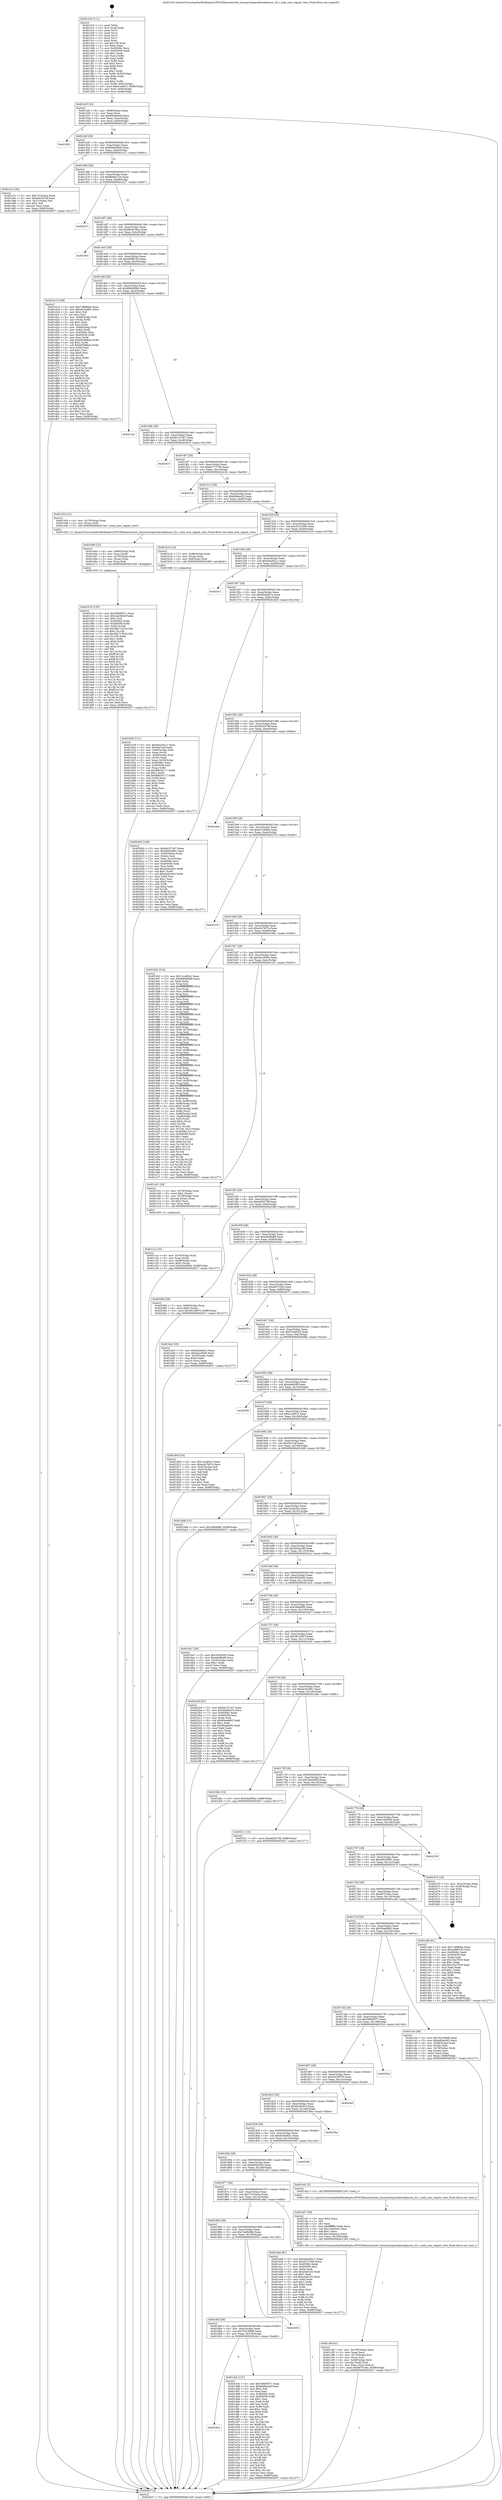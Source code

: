 digraph "0x4013c0" {
  label = "0x4013c0 (/mnt/c/Users/mathe/Desktop/tcc/POCII/binaries/extr_linuxarchsparckernelptrace_32.c_task_user_regset_view_Final-ollvm.out::main(0))"
  labelloc = "t"
  node[shape=record]

  Entry [label="",width=0.3,height=0.3,shape=circle,fillcolor=black,style=filled]
  "0x40142f" [label="{
     0x40142f [32]\l
     | [instrs]\l
     &nbsp;&nbsp;0x40142f \<+6\>: mov -0x98(%rbp),%eax\l
     &nbsp;&nbsp;0x401435 \<+2\>: mov %eax,%ecx\l
     &nbsp;&nbsp;0x401437 \<+6\>: sub $0x85be6de9,%ecx\l
     &nbsp;&nbsp;0x40143d \<+6\>: mov %eax,-0xac(%rbp)\l
     &nbsp;&nbsp;0x401443 \<+6\>: mov %ecx,-0xb0(%rbp)\l
     &nbsp;&nbsp;0x401449 \<+6\>: je 0000000000401f20 \<main+0xb60\>\l
  }"]
  "0x401f20" [label="{
     0x401f20\l
  }", style=dashed]
  "0x40144f" [label="{
     0x40144f [28]\l
     | [instrs]\l
     &nbsp;&nbsp;0x40144f \<+5\>: jmp 0000000000401454 \<main+0x94\>\l
     &nbsp;&nbsp;0x401454 \<+6\>: mov -0xac(%rbp),%eax\l
     &nbsp;&nbsp;0x40145a \<+5\>: sub $0x866d09a8,%eax\l
     &nbsp;&nbsp;0x40145f \<+6\>: mov %eax,-0xb4(%rbp)\l
     &nbsp;&nbsp;0x401465 \<+6\>: je 0000000000401a7c \<main+0x6bc\>\l
  }"]
  Exit [label="",width=0.3,height=0.3,shape=circle,fillcolor=black,style=filled,peripheries=2]
  "0x401a7c" [label="{
     0x401a7c [30]\l
     | [instrs]\l
     &nbsp;&nbsp;0x401a7c \<+5\>: mov $0x731b2a2a,%eax\l
     &nbsp;&nbsp;0x401a81 \<+5\>: mov $0xdd16474f,%ecx\l
     &nbsp;&nbsp;0x401a86 \<+3\>: mov -0x31(%rbp),%dl\l
     &nbsp;&nbsp;0x401a89 \<+3\>: test $0x1,%dl\l
     &nbsp;&nbsp;0x401a8c \<+3\>: cmovne %ecx,%eax\l
     &nbsp;&nbsp;0x401a8f \<+6\>: mov %eax,-0x98(%rbp)\l
     &nbsp;&nbsp;0x401a95 \<+5\>: jmp 0000000000402637 \<main+0x1277\>\l
  }"]
  "0x40146b" [label="{
     0x40146b [28]\l
     | [instrs]\l
     &nbsp;&nbsp;0x40146b \<+5\>: jmp 0000000000401470 \<main+0xb0\>\l
     &nbsp;&nbsp;0x401470 \<+6\>: mov -0xac(%rbp),%eax\l
     &nbsp;&nbsp;0x401476 \<+5\>: sub $0x8bb0e724,%eax\l
     &nbsp;&nbsp;0x40147b \<+6\>: mov %eax,-0xb8(%rbp)\l
     &nbsp;&nbsp;0x401481 \<+6\>: je 0000000000402227 \<main+0xe67\>\l
  }"]
  "0x401e76" [label="{
     0x401e76 [155]\l
     | [instrs]\l
     &nbsp;&nbsp;0x401e76 \<+5\>: mov $0x599d9571,%ecx\l
     &nbsp;&nbsp;0x401e7b \<+5\>: mov $0x3a63645f,%edx\l
     &nbsp;&nbsp;0x401e80 \<+3\>: mov $0x1,%sil\l
     &nbsp;&nbsp;0x401e83 \<+8\>: mov 0x40506c,%r8d\l
     &nbsp;&nbsp;0x401e8b \<+8\>: mov 0x405058,%r9d\l
     &nbsp;&nbsp;0x401e93 \<+3\>: mov %r8d,%r10d\l
     &nbsp;&nbsp;0x401e96 \<+7\>: add $0x38a713f,%r10d\l
     &nbsp;&nbsp;0x401e9d \<+4\>: sub $0x1,%r10d\l
     &nbsp;&nbsp;0x401ea1 \<+7\>: sub $0x38a713f,%r10d\l
     &nbsp;&nbsp;0x401ea8 \<+4\>: imul %r10d,%r8d\l
     &nbsp;&nbsp;0x401eac \<+4\>: and $0x1,%r8d\l
     &nbsp;&nbsp;0x401eb0 \<+4\>: cmp $0x0,%r8d\l
     &nbsp;&nbsp;0x401eb4 \<+4\>: sete %r11b\l
     &nbsp;&nbsp;0x401eb8 \<+4\>: cmp $0xa,%r9d\l
     &nbsp;&nbsp;0x401ebc \<+3\>: setl %bl\l
     &nbsp;&nbsp;0x401ebf \<+3\>: mov %r11b,%r14b\l
     &nbsp;&nbsp;0x401ec2 \<+4\>: xor $0xff,%r14b\l
     &nbsp;&nbsp;0x401ec6 \<+3\>: mov %bl,%r15b\l
     &nbsp;&nbsp;0x401ec9 \<+4\>: xor $0xff,%r15b\l
     &nbsp;&nbsp;0x401ecd \<+4\>: xor $0x0,%sil\l
     &nbsp;&nbsp;0x401ed1 \<+3\>: mov %r14b,%r12b\l
     &nbsp;&nbsp;0x401ed4 \<+4\>: and $0x0,%r12b\l
     &nbsp;&nbsp;0x401ed8 \<+3\>: and %sil,%r11b\l
     &nbsp;&nbsp;0x401edb \<+3\>: mov %r15b,%r13b\l
     &nbsp;&nbsp;0x401ede \<+4\>: and $0x0,%r13b\l
     &nbsp;&nbsp;0x401ee2 \<+3\>: and %sil,%bl\l
     &nbsp;&nbsp;0x401ee5 \<+3\>: or %r11b,%r12b\l
     &nbsp;&nbsp;0x401ee8 \<+3\>: or %bl,%r13b\l
     &nbsp;&nbsp;0x401eeb \<+3\>: xor %r13b,%r12b\l
     &nbsp;&nbsp;0x401eee \<+3\>: or %r15b,%r14b\l
     &nbsp;&nbsp;0x401ef1 \<+4\>: xor $0xff,%r14b\l
     &nbsp;&nbsp;0x401ef5 \<+4\>: or $0x0,%sil\l
     &nbsp;&nbsp;0x401ef9 \<+3\>: and %sil,%r14b\l
     &nbsp;&nbsp;0x401efc \<+3\>: or %r14b,%r12b\l
     &nbsp;&nbsp;0x401eff \<+4\>: test $0x1,%r12b\l
     &nbsp;&nbsp;0x401f03 \<+3\>: cmovne %edx,%ecx\l
     &nbsp;&nbsp;0x401f06 \<+6\>: mov %ecx,-0x98(%rbp)\l
     &nbsp;&nbsp;0x401f0c \<+5\>: jmp 0000000000402637 \<main+0x1277\>\l
  }"]
  "0x402227" [label="{
     0x402227\l
  }", style=dashed]
  "0x401487" [label="{
     0x401487 [28]\l
     | [instrs]\l
     &nbsp;&nbsp;0x401487 \<+5\>: jmp 000000000040148c \<main+0xcc\>\l
     &nbsp;&nbsp;0x40148c \<+6\>: mov -0xac(%rbp),%eax\l
     &nbsp;&nbsp;0x401492 \<+5\>: sub $0x9b9e78ae,%eax\l
     &nbsp;&nbsp;0x401497 \<+6\>: mov %eax,-0xbc(%rbp)\l
     &nbsp;&nbsp;0x40149d \<+6\>: je 0000000000401fb3 \<main+0xbf3\>\l
  }"]
  "0x401e60" [label="{
     0x401e60 [22]\l
     | [instrs]\l
     &nbsp;&nbsp;0x401e60 \<+4\>: mov -0x60(%rbp),%rdi\l
     &nbsp;&nbsp;0x401e64 \<+3\>: mov %rax,(%rdi)\l
     &nbsp;&nbsp;0x401e67 \<+4\>: mov -0x70(%rbp),%rax\l
     &nbsp;&nbsp;0x401e6b \<+3\>: mov (%rax),%rax\l
     &nbsp;&nbsp;0x401e6e \<+3\>: mov %rax,%rdi\l
     &nbsp;&nbsp;0x401e71 \<+5\>: call 0000000000401030 \<free@plt\>\l
     | [calls]\l
     &nbsp;&nbsp;0x401030 \{1\} (unknown)\l
  }"]
  "0x401fb3" [label="{
     0x401fb3\l
  }", style=dashed]
  "0x4014a3" [label="{
     0x4014a3 [28]\l
     | [instrs]\l
     &nbsp;&nbsp;0x4014a3 \<+5\>: jmp 00000000004014a8 \<main+0xe8\>\l
     &nbsp;&nbsp;0x4014a8 \<+6\>: mov -0xac(%rbp),%eax\l
     &nbsp;&nbsp;0x4014ae \<+5\>: sub $0xa06f8140,%eax\l
     &nbsp;&nbsp;0x4014b3 \<+6\>: mov %eax,-0xc0(%rbp)\l
     &nbsp;&nbsp;0x4014b9 \<+6\>: je 0000000000401d13 \<main+0x953\>\l
  }"]
  "0x4018cb" [label="{
     0x4018cb\l
  }", style=dashed]
  "0x401d13" [label="{
     0x401d13 [169]\l
     | [instrs]\l
     &nbsp;&nbsp;0x401d13 \<+5\>: mov $0x7c89fbbd,%eax\l
     &nbsp;&nbsp;0x401d18 \<+5\>: mov $0x3a33c891,%ecx\l
     &nbsp;&nbsp;0x401d1d \<+2\>: mov $0x1,%dl\l
     &nbsp;&nbsp;0x401d1f \<+2\>: xor %esi,%esi\l
     &nbsp;&nbsp;0x401d21 \<+4\>: mov -0x68(%rbp),%rdi\l
     &nbsp;&nbsp;0x401d25 \<+3\>: mov (%rdi),%r8d\l
     &nbsp;&nbsp;0x401d28 \<+3\>: sub $0x1,%esi\l
     &nbsp;&nbsp;0x401d2b \<+3\>: sub %esi,%r8d\l
     &nbsp;&nbsp;0x401d2e \<+4\>: mov -0x68(%rbp),%rdi\l
     &nbsp;&nbsp;0x401d32 \<+3\>: mov %r8d,(%rdi)\l
     &nbsp;&nbsp;0x401d35 \<+7\>: mov 0x40506c,%esi\l
     &nbsp;&nbsp;0x401d3c \<+8\>: mov 0x405058,%r8d\l
     &nbsp;&nbsp;0x401d44 \<+3\>: mov %esi,%r9d\l
     &nbsp;&nbsp;0x401d47 \<+7\>: add $0xb65996e4,%r9d\l
     &nbsp;&nbsp;0x401d4e \<+4\>: sub $0x1,%r9d\l
     &nbsp;&nbsp;0x401d52 \<+7\>: sub $0xb65996e4,%r9d\l
     &nbsp;&nbsp;0x401d59 \<+4\>: imul %r9d,%esi\l
     &nbsp;&nbsp;0x401d5d \<+3\>: and $0x1,%esi\l
     &nbsp;&nbsp;0x401d60 \<+3\>: cmp $0x0,%esi\l
     &nbsp;&nbsp;0x401d63 \<+4\>: sete %r10b\l
     &nbsp;&nbsp;0x401d67 \<+4\>: cmp $0xa,%r8d\l
     &nbsp;&nbsp;0x401d6b \<+4\>: setl %r11b\l
     &nbsp;&nbsp;0x401d6f \<+3\>: mov %r10b,%bl\l
     &nbsp;&nbsp;0x401d72 \<+3\>: xor $0xff,%bl\l
     &nbsp;&nbsp;0x401d75 \<+3\>: mov %r11b,%r14b\l
     &nbsp;&nbsp;0x401d78 \<+4\>: xor $0xff,%r14b\l
     &nbsp;&nbsp;0x401d7c \<+3\>: xor $0x1,%dl\l
     &nbsp;&nbsp;0x401d7f \<+3\>: mov %bl,%r15b\l
     &nbsp;&nbsp;0x401d82 \<+4\>: and $0xff,%r15b\l
     &nbsp;&nbsp;0x401d86 \<+3\>: and %dl,%r10b\l
     &nbsp;&nbsp;0x401d89 \<+3\>: mov %r14b,%r12b\l
     &nbsp;&nbsp;0x401d8c \<+4\>: and $0xff,%r12b\l
     &nbsp;&nbsp;0x401d90 \<+3\>: and %dl,%r11b\l
     &nbsp;&nbsp;0x401d93 \<+3\>: or %r10b,%r15b\l
     &nbsp;&nbsp;0x401d96 \<+3\>: or %r11b,%r12b\l
     &nbsp;&nbsp;0x401d99 \<+3\>: xor %r12b,%r15b\l
     &nbsp;&nbsp;0x401d9c \<+3\>: or %r14b,%bl\l
     &nbsp;&nbsp;0x401d9f \<+3\>: xor $0xff,%bl\l
     &nbsp;&nbsp;0x401da2 \<+3\>: or $0x1,%dl\l
     &nbsp;&nbsp;0x401da5 \<+2\>: and %dl,%bl\l
     &nbsp;&nbsp;0x401da7 \<+3\>: or %bl,%r15b\l
     &nbsp;&nbsp;0x401daa \<+4\>: test $0x1,%r15b\l
     &nbsp;&nbsp;0x401dae \<+3\>: cmovne %ecx,%eax\l
     &nbsp;&nbsp;0x401db1 \<+6\>: mov %eax,-0x98(%rbp)\l
     &nbsp;&nbsp;0x401db7 \<+5\>: jmp 0000000000402637 \<main+0x1277\>\l
  }"]
  "0x4014bf" [label="{
     0x4014bf [28]\l
     | [instrs]\l
     &nbsp;&nbsp;0x4014bf \<+5\>: jmp 00000000004014c4 \<main+0x104\>\l
     &nbsp;&nbsp;0x4014c4 \<+6\>: mov -0xac(%rbp),%eax\l
     &nbsp;&nbsp;0x4014ca \<+5\>: sub $0xb9b580b0,%eax\l
     &nbsp;&nbsp;0x4014cf \<+6\>: mov %eax,-0xc4(%rbp)\l
     &nbsp;&nbsp;0x4014d5 \<+6\>: je 0000000000402142 \<main+0xd82\>\l
  }"]
  "0x401dcb" [label="{
     0x401dcb [137]\l
     | [instrs]\l
     &nbsp;&nbsp;0x401dcb \<+5\>: mov $0x599d9571,%eax\l
     &nbsp;&nbsp;0x401dd0 \<+5\>: mov $0xbfd6ee28,%ecx\l
     &nbsp;&nbsp;0x401dd5 \<+2\>: mov $0x1,%dl\l
     &nbsp;&nbsp;0x401dd7 \<+2\>: xor %esi,%esi\l
     &nbsp;&nbsp;0x401dd9 \<+7\>: mov 0x40506c,%edi\l
     &nbsp;&nbsp;0x401de0 \<+8\>: mov 0x405058,%r8d\l
     &nbsp;&nbsp;0x401de8 \<+3\>: sub $0x1,%esi\l
     &nbsp;&nbsp;0x401deb \<+3\>: mov %edi,%r9d\l
     &nbsp;&nbsp;0x401dee \<+3\>: add %esi,%r9d\l
     &nbsp;&nbsp;0x401df1 \<+4\>: imul %r9d,%edi\l
     &nbsp;&nbsp;0x401df5 \<+3\>: and $0x1,%edi\l
     &nbsp;&nbsp;0x401df8 \<+3\>: cmp $0x0,%edi\l
     &nbsp;&nbsp;0x401dfb \<+4\>: sete %r10b\l
     &nbsp;&nbsp;0x401dff \<+4\>: cmp $0xa,%r8d\l
     &nbsp;&nbsp;0x401e03 \<+4\>: setl %r11b\l
     &nbsp;&nbsp;0x401e07 \<+3\>: mov %r10b,%bl\l
     &nbsp;&nbsp;0x401e0a \<+3\>: xor $0xff,%bl\l
     &nbsp;&nbsp;0x401e0d \<+3\>: mov %r11b,%r14b\l
     &nbsp;&nbsp;0x401e10 \<+4\>: xor $0xff,%r14b\l
     &nbsp;&nbsp;0x401e14 \<+3\>: xor $0x1,%dl\l
     &nbsp;&nbsp;0x401e17 \<+3\>: mov %bl,%r15b\l
     &nbsp;&nbsp;0x401e1a \<+4\>: and $0xff,%r15b\l
     &nbsp;&nbsp;0x401e1e \<+3\>: and %dl,%r10b\l
     &nbsp;&nbsp;0x401e21 \<+3\>: mov %r14b,%r12b\l
     &nbsp;&nbsp;0x401e24 \<+4\>: and $0xff,%r12b\l
     &nbsp;&nbsp;0x401e28 \<+3\>: and %dl,%r11b\l
     &nbsp;&nbsp;0x401e2b \<+3\>: or %r10b,%r15b\l
     &nbsp;&nbsp;0x401e2e \<+3\>: or %r11b,%r12b\l
     &nbsp;&nbsp;0x401e31 \<+3\>: xor %r12b,%r15b\l
     &nbsp;&nbsp;0x401e34 \<+3\>: or %r14b,%bl\l
     &nbsp;&nbsp;0x401e37 \<+3\>: xor $0xff,%bl\l
     &nbsp;&nbsp;0x401e3a \<+3\>: or $0x1,%dl\l
     &nbsp;&nbsp;0x401e3d \<+2\>: and %dl,%bl\l
     &nbsp;&nbsp;0x401e3f \<+3\>: or %bl,%r15b\l
     &nbsp;&nbsp;0x401e42 \<+4\>: test $0x1,%r15b\l
     &nbsp;&nbsp;0x401e46 \<+3\>: cmovne %ecx,%eax\l
     &nbsp;&nbsp;0x401e49 \<+6\>: mov %eax,-0x98(%rbp)\l
     &nbsp;&nbsp;0x401e4f \<+5\>: jmp 0000000000402637 \<main+0x1277\>\l
  }"]
  "0x402142" [label="{
     0x402142\l
  }", style=dashed]
  "0x4014db" [label="{
     0x4014db [28]\l
     | [instrs]\l
     &nbsp;&nbsp;0x4014db \<+5\>: jmp 00000000004014e0 \<main+0x120\>\l
     &nbsp;&nbsp;0x4014e0 \<+6\>: mov -0xac(%rbp),%eax\l
     &nbsp;&nbsp;0x4014e6 \<+5\>: sub $0xbb157cb7,%eax\l
     &nbsp;&nbsp;0x4014eb \<+6\>: mov %eax,-0xc8(%rbp)\l
     &nbsp;&nbsp;0x4014f1 \<+6\>: je 000000000040261f \<main+0x125f\>\l
  }"]
  "0x4018af" [label="{
     0x4018af [28]\l
     | [instrs]\l
     &nbsp;&nbsp;0x4018af \<+5\>: jmp 00000000004018b4 \<main+0x4f4\>\l
     &nbsp;&nbsp;0x4018b4 \<+6\>: mov -0xac(%rbp),%eax\l
     &nbsp;&nbsp;0x4018ba \<+5\>: sub $0x7b5189d6,%eax\l
     &nbsp;&nbsp;0x4018bf \<+6\>: mov %eax,-0x154(%rbp)\l
     &nbsp;&nbsp;0x4018c5 \<+6\>: je 0000000000401dcb \<main+0xa0b\>\l
  }"]
  "0x40261f" [label="{
     0x40261f\l
  }", style=dashed]
  "0x4014f7" [label="{
     0x4014f7 [28]\l
     | [instrs]\l
     &nbsp;&nbsp;0x4014f7 \<+5\>: jmp 00000000004014fc \<main+0x13c\>\l
     &nbsp;&nbsp;0x4014fc \<+6\>: mov -0xac(%rbp),%eax\l
     &nbsp;&nbsp;0x401502 \<+5\>: sub $0xbe772796,%eax\l
     &nbsp;&nbsp;0x401507 \<+6\>: mov %eax,-0xcc(%rbp)\l
     &nbsp;&nbsp;0x40150d \<+6\>: je 0000000000402218 \<main+0xe58\>\l
  }"]
  "0x402555" [label="{
     0x402555\l
  }", style=dashed]
  "0x402218" [label="{
     0x402218\l
  }", style=dashed]
  "0x401513" [label="{
     0x401513 [28]\l
     | [instrs]\l
     &nbsp;&nbsp;0x401513 \<+5\>: jmp 0000000000401518 \<main+0x158\>\l
     &nbsp;&nbsp;0x401518 \<+6\>: mov -0xac(%rbp),%eax\l
     &nbsp;&nbsp;0x40151e \<+5\>: sub $0xbfd6ee28,%eax\l
     &nbsp;&nbsp;0x401523 \<+6\>: mov %eax,-0xd0(%rbp)\l
     &nbsp;&nbsp;0x401529 \<+6\>: je 0000000000401e54 \<main+0xa94\>\l
  }"]
  "0x401c8f" [label="{
     0x401c8f [41]\l
     | [instrs]\l
     &nbsp;&nbsp;0x401c8f \<+6\>: mov -0x160(%rbp),%ecx\l
     &nbsp;&nbsp;0x401c95 \<+3\>: imul %eax,%ecx\l
     &nbsp;&nbsp;0x401c98 \<+4\>: mov -0x70(%rbp),%rsi\l
     &nbsp;&nbsp;0x401c9c \<+3\>: mov (%rsi),%rsi\l
     &nbsp;&nbsp;0x401c9f \<+4\>: mov -0x68(%rbp),%rdi\l
     &nbsp;&nbsp;0x401ca3 \<+3\>: movslq (%rdi),%rdi\l
     &nbsp;&nbsp;0x401ca6 \<+3\>: mov %ecx,(%rsi,%rdi,4)\l
     &nbsp;&nbsp;0x401ca9 \<+10\>: movl $0x487f14ec,-0x98(%rbp)\l
     &nbsp;&nbsp;0x401cb3 \<+5\>: jmp 0000000000402637 \<main+0x1277\>\l
  }"]
  "0x401e54" [label="{
     0x401e54 [12]\l
     | [instrs]\l
     &nbsp;&nbsp;0x401e54 \<+4\>: mov -0x70(%rbp),%rax\l
     &nbsp;&nbsp;0x401e58 \<+3\>: mov (%rax),%rdi\l
     &nbsp;&nbsp;0x401e5b \<+5\>: call 00000000004013a0 \<task_user_regset_view\>\l
     | [calls]\l
     &nbsp;&nbsp;0x4013a0 \{1\} (/mnt/c/Users/mathe/Desktop/tcc/POCII/binaries/extr_linuxarchsparckernelptrace_32.c_task_user_regset_view_Final-ollvm.out::task_user_regset_view)\l
  }"]
  "0x40152f" [label="{
     0x40152f [28]\l
     | [instrs]\l
     &nbsp;&nbsp;0x40152f \<+5\>: jmp 0000000000401534 \<main+0x174\>\l
     &nbsp;&nbsp;0x401534 \<+6\>: mov -0xac(%rbp),%eax\l
     &nbsp;&nbsp;0x40153a \<+5\>: sub $0xcf151656,%eax\l
     &nbsp;&nbsp;0x40153f \<+6\>: mov %eax,-0xd4(%rbp)\l
     &nbsp;&nbsp;0x401545 \<+6\>: je 0000000000401b16 \<main+0x756\>\l
  }"]
  "0x401c67" [label="{
     0x401c67 [40]\l
     | [instrs]\l
     &nbsp;&nbsp;0x401c67 \<+5\>: mov $0x2,%ecx\l
     &nbsp;&nbsp;0x401c6c \<+1\>: cltd\l
     &nbsp;&nbsp;0x401c6d \<+2\>: idiv %ecx\l
     &nbsp;&nbsp;0x401c6f \<+6\>: imul $0xfffffffe,%edx,%ecx\l
     &nbsp;&nbsp;0x401c75 \<+6\>: sub $0x1d2deac2,%ecx\l
     &nbsp;&nbsp;0x401c7b \<+3\>: add $0x1,%ecx\l
     &nbsp;&nbsp;0x401c7e \<+6\>: add $0x1d2deac2,%ecx\l
     &nbsp;&nbsp;0x401c84 \<+6\>: mov %ecx,-0x160(%rbp)\l
     &nbsp;&nbsp;0x401c8a \<+5\>: call 0000000000401160 \<next_i\>\l
     | [calls]\l
     &nbsp;&nbsp;0x401160 \{1\} (/mnt/c/Users/mathe/Desktop/tcc/POCII/binaries/extr_linuxarchsparckernelptrace_32.c_task_user_regset_view_Final-ollvm.out::next_i)\l
  }"]
  "0x401b16" [label="{
     0x401b16 [19]\l
     | [instrs]\l
     &nbsp;&nbsp;0x401b16 \<+7\>: mov -0x88(%rbp),%rax\l
     &nbsp;&nbsp;0x401b1d \<+3\>: mov (%rax),%rax\l
     &nbsp;&nbsp;0x401b20 \<+4\>: mov 0x8(%rax),%rdi\l
     &nbsp;&nbsp;0x401b24 \<+5\>: call 0000000000401060 \<atoi@plt\>\l
     | [calls]\l
     &nbsp;&nbsp;0x401060 \{1\} (unknown)\l
  }"]
  "0x40154b" [label="{
     0x40154b [28]\l
     | [instrs]\l
     &nbsp;&nbsp;0x40154b \<+5\>: jmp 0000000000401550 \<main+0x190\>\l
     &nbsp;&nbsp;0x401550 \<+6\>: mov -0xac(%rbp),%eax\l
     &nbsp;&nbsp;0x401556 \<+5\>: sub $0xd4a26a11,%eax\l
     &nbsp;&nbsp;0x40155b \<+6\>: mov %eax,-0xd8(%rbp)\l
     &nbsp;&nbsp;0x401561 \<+6\>: je 00000000004024c7 \<main+0x1107\>\l
  }"]
  "0x401c1e" [label="{
     0x401c1e [32]\l
     | [instrs]\l
     &nbsp;&nbsp;0x401c1e \<+4\>: mov -0x70(%rbp),%rdi\l
     &nbsp;&nbsp;0x401c22 \<+3\>: mov %rax,(%rdi)\l
     &nbsp;&nbsp;0x401c25 \<+4\>: mov -0x68(%rbp),%rax\l
     &nbsp;&nbsp;0x401c29 \<+6\>: movl $0x0,(%rax)\l
     &nbsp;&nbsp;0x401c2f \<+10\>: movl $0x54a0f0b2,-0x98(%rbp)\l
     &nbsp;&nbsp;0x401c39 \<+5\>: jmp 0000000000402637 \<main+0x1277\>\l
  }"]
  "0x4024c7" [label="{
     0x4024c7\l
  }", style=dashed]
  "0x401567" [label="{
     0x401567 [28]\l
     | [instrs]\l
     &nbsp;&nbsp;0x401567 \<+5\>: jmp 000000000040156c \<main+0x1ac\>\l
     &nbsp;&nbsp;0x40156c \<+6\>: mov -0xac(%rbp),%eax\l
     &nbsp;&nbsp;0x401572 \<+5\>: sub $0xd5d4bb7a,%eax\l
     &nbsp;&nbsp;0x401577 \<+6\>: mov %eax,-0xdc(%rbp)\l
     &nbsp;&nbsp;0x40157d \<+6\>: je 0000000000402404 \<main+0x1044\>\l
  }"]
  "0x401b29" [label="{
     0x401b29 [111]\l
     | [instrs]\l
     &nbsp;&nbsp;0x401b29 \<+5\>: mov $0xd4a26a11,%ecx\l
     &nbsp;&nbsp;0x401b2e \<+5\>: mov $0xf4a7caf,%edx\l
     &nbsp;&nbsp;0x401b33 \<+4\>: mov -0x80(%rbp),%rdi\l
     &nbsp;&nbsp;0x401b37 \<+2\>: mov %eax,(%rdi)\l
     &nbsp;&nbsp;0x401b39 \<+4\>: mov -0x80(%rbp),%rdi\l
     &nbsp;&nbsp;0x401b3d \<+2\>: mov (%rdi),%eax\l
     &nbsp;&nbsp;0x401b3f \<+3\>: mov %eax,-0x30(%rbp)\l
     &nbsp;&nbsp;0x401b42 \<+7\>: mov 0x40506c,%eax\l
     &nbsp;&nbsp;0x401b49 \<+7\>: mov 0x405058,%esi\l
     &nbsp;&nbsp;0x401b50 \<+3\>: mov %eax,%r8d\l
     &nbsp;&nbsp;0x401b53 \<+7\>: sub $0x89b34117,%r8d\l
     &nbsp;&nbsp;0x401b5a \<+4\>: sub $0x1,%r8d\l
     &nbsp;&nbsp;0x401b5e \<+7\>: add $0x89b34117,%r8d\l
     &nbsp;&nbsp;0x401b65 \<+4\>: imul %r8d,%eax\l
     &nbsp;&nbsp;0x401b69 \<+3\>: and $0x1,%eax\l
     &nbsp;&nbsp;0x401b6c \<+3\>: cmp $0x0,%eax\l
     &nbsp;&nbsp;0x401b6f \<+4\>: sete %r9b\l
     &nbsp;&nbsp;0x401b73 \<+3\>: cmp $0xa,%esi\l
     &nbsp;&nbsp;0x401b76 \<+4\>: setl %r10b\l
     &nbsp;&nbsp;0x401b7a \<+3\>: mov %r9b,%r11b\l
     &nbsp;&nbsp;0x401b7d \<+3\>: and %r10b,%r11b\l
     &nbsp;&nbsp;0x401b80 \<+3\>: xor %r10b,%r9b\l
     &nbsp;&nbsp;0x401b83 \<+3\>: or %r9b,%r11b\l
     &nbsp;&nbsp;0x401b86 \<+4\>: test $0x1,%r11b\l
     &nbsp;&nbsp;0x401b8a \<+3\>: cmovne %edx,%ecx\l
     &nbsp;&nbsp;0x401b8d \<+6\>: mov %ecx,-0x98(%rbp)\l
     &nbsp;&nbsp;0x401b93 \<+5\>: jmp 0000000000402637 \<main+0x1277\>\l
  }"]
  "0x402404" [label="{
     0x402404 [108]\l
     | [instrs]\l
     &nbsp;&nbsp;0x402404 \<+5\>: mov $0xbb157cb7,%eax\l
     &nbsp;&nbsp;0x402409 \<+5\>: mov $0x46043881,%ecx\l
     &nbsp;&nbsp;0x40240e \<+7\>: mov -0x90(%rbp),%rdx\l
     &nbsp;&nbsp;0x402415 \<+2\>: mov (%rdx),%esi\l
     &nbsp;&nbsp;0x402417 \<+3\>: mov %esi,-0x2c(%rbp)\l
     &nbsp;&nbsp;0x40241a \<+7\>: mov 0x40506c,%esi\l
     &nbsp;&nbsp;0x402421 \<+7\>: mov 0x405058,%edi\l
     &nbsp;&nbsp;0x402428 \<+3\>: mov %esi,%r8d\l
     &nbsp;&nbsp;0x40242b \<+7\>: add $0xdcbb3cb3,%r8d\l
     &nbsp;&nbsp;0x402432 \<+4\>: sub $0x1,%r8d\l
     &nbsp;&nbsp;0x402436 \<+7\>: sub $0xdcbb3cb3,%r8d\l
     &nbsp;&nbsp;0x40243d \<+4\>: imul %r8d,%esi\l
     &nbsp;&nbsp;0x402441 \<+3\>: and $0x1,%esi\l
     &nbsp;&nbsp;0x402444 \<+3\>: cmp $0x0,%esi\l
     &nbsp;&nbsp;0x402447 \<+4\>: sete %r9b\l
     &nbsp;&nbsp;0x40244b \<+3\>: cmp $0xa,%edi\l
     &nbsp;&nbsp;0x40244e \<+4\>: setl %r10b\l
     &nbsp;&nbsp;0x402452 \<+3\>: mov %r9b,%r11b\l
     &nbsp;&nbsp;0x402455 \<+3\>: and %r10b,%r11b\l
     &nbsp;&nbsp;0x402458 \<+3\>: xor %r10b,%r9b\l
     &nbsp;&nbsp;0x40245b \<+3\>: or %r9b,%r11b\l
     &nbsp;&nbsp;0x40245e \<+4\>: test $0x1,%r11b\l
     &nbsp;&nbsp;0x402462 \<+3\>: cmovne %ecx,%eax\l
     &nbsp;&nbsp;0x402465 \<+6\>: mov %eax,-0x98(%rbp)\l
     &nbsp;&nbsp;0x40246b \<+5\>: jmp 0000000000402637 \<main+0x1277\>\l
  }"]
  "0x401583" [label="{
     0x401583 [28]\l
     | [instrs]\l
     &nbsp;&nbsp;0x401583 \<+5\>: jmp 0000000000401588 \<main+0x1c8\>\l
     &nbsp;&nbsp;0x401588 \<+6\>: mov -0xac(%rbp),%eax\l
     &nbsp;&nbsp;0x40158e \<+5\>: sub $0xdd16474f,%eax\l
     &nbsp;&nbsp;0x401593 \<+6\>: mov %eax,-0xe0(%rbp)\l
     &nbsp;&nbsp;0x401599 \<+6\>: je 0000000000401a9a \<main+0x6da\>\l
  }"]
  "0x401893" [label="{
     0x401893 [28]\l
     | [instrs]\l
     &nbsp;&nbsp;0x401893 \<+5\>: jmp 0000000000401898 \<main+0x4d8\>\l
     &nbsp;&nbsp;0x401898 \<+6\>: mov -0xac(%rbp),%eax\l
     &nbsp;&nbsp;0x40189e \<+5\>: sub $0x7ab6b0b8,%eax\l
     &nbsp;&nbsp;0x4018a3 \<+6\>: mov %eax,-0x150(%rbp)\l
     &nbsp;&nbsp;0x4018a9 \<+6\>: je 0000000000402555 \<main+0x1195\>\l
  }"]
  "0x401a9a" [label="{
     0x401a9a\l
  }", style=dashed]
  "0x40159f" [label="{
     0x40159f [28]\l
     | [instrs]\l
     &nbsp;&nbsp;0x40159f \<+5\>: jmp 00000000004015a4 \<main+0x1e4\>\l
     &nbsp;&nbsp;0x4015a4 \<+6\>: mov -0xac(%rbp),%eax\l
     &nbsp;&nbsp;0x4015aa \<+5\>: sub $0xe153fda4,%eax\l
     &nbsp;&nbsp;0x4015af \<+6\>: mov %eax,-0xe4(%rbp)\l
     &nbsp;&nbsp;0x4015b5 \<+6\>: je 000000000040227d \<main+0xebd\>\l
  }"]
  "0x401abb" [label="{
     0x401abb [91]\l
     | [instrs]\l
     &nbsp;&nbsp;0x401abb \<+5\>: mov $0xd4a26a11,%eax\l
     &nbsp;&nbsp;0x401ac0 \<+5\>: mov $0xcf151656,%ecx\l
     &nbsp;&nbsp;0x401ac5 \<+7\>: mov 0x40506c,%edx\l
     &nbsp;&nbsp;0x401acc \<+7\>: mov 0x405058,%esi\l
     &nbsp;&nbsp;0x401ad3 \<+2\>: mov %edx,%edi\l
     &nbsp;&nbsp;0x401ad5 \<+6\>: add $0xa5a61d3,%edi\l
     &nbsp;&nbsp;0x401adb \<+3\>: sub $0x1,%edi\l
     &nbsp;&nbsp;0x401ade \<+6\>: sub $0xa5a61d3,%edi\l
     &nbsp;&nbsp;0x401ae4 \<+3\>: imul %edi,%edx\l
     &nbsp;&nbsp;0x401ae7 \<+3\>: and $0x1,%edx\l
     &nbsp;&nbsp;0x401aea \<+3\>: cmp $0x0,%edx\l
     &nbsp;&nbsp;0x401aed \<+4\>: sete %r8b\l
     &nbsp;&nbsp;0x401af1 \<+3\>: cmp $0xa,%esi\l
     &nbsp;&nbsp;0x401af4 \<+4\>: setl %r9b\l
     &nbsp;&nbsp;0x401af8 \<+3\>: mov %r8b,%r10b\l
     &nbsp;&nbsp;0x401afb \<+3\>: and %r9b,%r10b\l
     &nbsp;&nbsp;0x401afe \<+3\>: xor %r9b,%r8b\l
     &nbsp;&nbsp;0x401b01 \<+3\>: or %r8b,%r10b\l
     &nbsp;&nbsp;0x401b04 \<+4\>: test $0x1,%r10b\l
     &nbsp;&nbsp;0x401b08 \<+3\>: cmovne %ecx,%eax\l
     &nbsp;&nbsp;0x401b0b \<+6\>: mov %eax,-0x98(%rbp)\l
     &nbsp;&nbsp;0x401b11 \<+5\>: jmp 0000000000402637 \<main+0x1277\>\l
  }"]
  "0x40227d" [label="{
     0x40227d\l
  }", style=dashed]
  "0x4015bb" [label="{
     0x4015bb [28]\l
     | [instrs]\l
     &nbsp;&nbsp;0x4015bb \<+5\>: jmp 00000000004015c0 \<main+0x200\>\l
     &nbsp;&nbsp;0x4015c0 \<+6\>: mov -0xac(%rbp),%eax\l
     &nbsp;&nbsp;0x4015c6 \<+5\>: sub $0xe3a7847a,%eax\l
     &nbsp;&nbsp;0x4015cb \<+6\>: mov %eax,-0xe8(%rbp)\l
     &nbsp;&nbsp;0x4015d1 \<+6\>: je 0000000000401942 \<main+0x582\>\l
  }"]
  "0x401877" [label="{
     0x401877 [28]\l
     | [instrs]\l
     &nbsp;&nbsp;0x401877 \<+5\>: jmp 000000000040187c \<main+0x4bc\>\l
     &nbsp;&nbsp;0x40187c \<+6\>: mov -0xac(%rbp),%eax\l
     &nbsp;&nbsp;0x401882 \<+5\>: sub $0x731b2a2a,%eax\l
     &nbsp;&nbsp;0x401887 \<+6\>: mov %eax,-0x14c(%rbp)\l
     &nbsp;&nbsp;0x40188d \<+6\>: je 0000000000401abb \<main+0x6fb\>\l
  }"]
  "0x401942" [label="{
     0x401942 [314]\l
     | [instrs]\l
     &nbsp;&nbsp;0x401942 \<+5\>: mov $0x7cca85e2,%eax\l
     &nbsp;&nbsp;0x401947 \<+5\>: mov $0x866d09a8,%ecx\l
     &nbsp;&nbsp;0x40194c \<+2\>: xor %edx,%edx\l
     &nbsp;&nbsp;0x40194e \<+3\>: mov %rsp,%rsi\l
     &nbsp;&nbsp;0x401951 \<+4\>: add $0xfffffffffffffff0,%rsi\l
     &nbsp;&nbsp;0x401955 \<+3\>: mov %rsi,%rsp\l
     &nbsp;&nbsp;0x401958 \<+7\>: mov %rsi,-0x90(%rbp)\l
     &nbsp;&nbsp;0x40195f \<+3\>: mov %rsp,%rsi\l
     &nbsp;&nbsp;0x401962 \<+4\>: add $0xfffffffffffffff0,%rsi\l
     &nbsp;&nbsp;0x401966 \<+3\>: mov %rsi,%rsp\l
     &nbsp;&nbsp;0x401969 \<+3\>: mov %rsp,%rdi\l
     &nbsp;&nbsp;0x40196c \<+4\>: add $0xfffffffffffffff0,%rdi\l
     &nbsp;&nbsp;0x401970 \<+3\>: mov %rdi,%rsp\l
     &nbsp;&nbsp;0x401973 \<+7\>: mov %rdi,-0x88(%rbp)\l
     &nbsp;&nbsp;0x40197a \<+3\>: mov %rsp,%rdi\l
     &nbsp;&nbsp;0x40197d \<+4\>: add $0xfffffffffffffff0,%rdi\l
     &nbsp;&nbsp;0x401981 \<+3\>: mov %rdi,%rsp\l
     &nbsp;&nbsp;0x401984 \<+4\>: mov %rdi,-0x80(%rbp)\l
     &nbsp;&nbsp;0x401988 \<+3\>: mov %rsp,%rdi\l
     &nbsp;&nbsp;0x40198b \<+4\>: add $0xfffffffffffffff0,%rdi\l
     &nbsp;&nbsp;0x40198f \<+3\>: mov %rdi,%rsp\l
     &nbsp;&nbsp;0x401992 \<+4\>: mov %rdi,-0x78(%rbp)\l
     &nbsp;&nbsp;0x401996 \<+3\>: mov %rsp,%rdi\l
     &nbsp;&nbsp;0x401999 \<+4\>: add $0xfffffffffffffff0,%rdi\l
     &nbsp;&nbsp;0x40199d \<+3\>: mov %rdi,%rsp\l
     &nbsp;&nbsp;0x4019a0 \<+4\>: mov %rdi,-0x70(%rbp)\l
     &nbsp;&nbsp;0x4019a4 \<+3\>: mov %rsp,%rdi\l
     &nbsp;&nbsp;0x4019a7 \<+4\>: add $0xfffffffffffffff0,%rdi\l
     &nbsp;&nbsp;0x4019ab \<+3\>: mov %rdi,%rsp\l
     &nbsp;&nbsp;0x4019ae \<+4\>: mov %rdi,-0x68(%rbp)\l
     &nbsp;&nbsp;0x4019b2 \<+3\>: mov %rsp,%rdi\l
     &nbsp;&nbsp;0x4019b5 \<+4\>: add $0xfffffffffffffff0,%rdi\l
     &nbsp;&nbsp;0x4019b9 \<+3\>: mov %rdi,%rsp\l
     &nbsp;&nbsp;0x4019bc \<+4\>: mov %rdi,-0x60(%rbp)\l
     &nbsp;&nbsp;0x4019c0 \<+3\>: mov %rsp,%rdi\l
     &nbsp;&nbsp;0x4019c3 \<+4\>: add $0xfffffffffffffff0,%rdi\l
     &nbsp;&nbsp;0x4019c7 \<+3\>: mov %rdi,%rsp\l
     &nbsp;&nbsp;0x4019ca \<+4\>: mov %rdi,-0x58(%rbp)\l
     &nbsp;&nbsp;0x4019ce \<+3\>: mov %rsp,%rdi\l
     &nbsp;&nbsp;0x4019d1 \<+4\>: add $0xfffffffffffffff0,%rdi\l
     &nbsp;&nbsp;0x4019d5 \<+3\>: mov %rdi,%rsp\l
     &nbsp;&nbsp;0x4019d8 \<+4\>: mov %rdi,-0x50(%rbp)\l
     &nbsp;&nbsp;0x4019dc \<+3\>: mov %rsp,%rdi\l
     &nbsp;&nbsp;0x4019df \<+4\>: add $0xfffffffffffffff0,%rdi\l
     &nbsp;&nbsp;0x4019e3 \<+3\>: mov %rdi,%rsp\l
     &nbsp;&nbsp;0x4019e6 \<+4\>: mov %rdi,-0x48(%rbp)\l
     &nbsp;&nbsp;0x4019ea \<+3\>: mov %rsp,%rdi\l
     &nbsp;&nbsp;0x4019ed \<+4\>: add $0xfffffffffffffff0,%rdi\l
     &nbsp;&nbsp;0x4019f1 \<+3\>: mov %rdi,%rsp\l
     &nbsp;&nbsp;0x4019f4 \<+4\>: mov %rdi,-0x40(%rbp)\l
     &nbsp;&nbsp;0x4019f8 \<+7\>: mov -0x90(%rbp),%rdi\l
     &nbsp;&nbsp;0x4019ff \<+6\>: movl $0x0,(%rdi)\l
     &nbsp;&nbsp;0x401a05 \<+7\>: mov -0x9c(%rbp),%r8d\l
     &nbsp;&nbsp;0x401a0c \<+3\>: mov %r8d,(%rsi)\l
     &nbsp;&nbsp;0x401a0f \<+7\>: mov -0x88(%rbp),%rdi\l
     &nbsp;&nbsp;0x401a16 \<+7\>: mov -0xa8(%rbp),%r9\l
     &nbsp;&nbsp;0x401a1d \<+3\>: mov %r9,(%rdi)\l
     &nbsp;&nbsp;0x401a20 \<+3\>: cmpl $0x2,(%rsi)\l
     &nbsp;&nbsp;0x401a23 \<+4\>: setne %r10b\l
     &nbsp;&nbsp;0x401a27 \<+4\>: and $0x1,%r10b\l
     &nbsp;&nbsp;0x401a2b \<+4\>: mov %r10b,-0x31(%rbp)\l
     &nbsp;&nbsp;0x401a2f \<+8\>: mov 0x40506c,%r11d\l
     &nbsp;&nbsp;0x401a37 \<+7\>: mov 0x405058,%ebx\l
     &nbsp;&nbsp;0x401a3e \<+3\>: sub $0x1,%edx\l
     &nbsp;&nbsp;0x401a41 \<+3\>: mov %r11d,%r14d\l
     &nbsp;&nbsp;0x401a44 \<+3\>: add %edx,%r14d\l
     &nbsp;&nbsp;0x401a47 \<+4\>: imul %r14d,%r11d\l
     &nbsp;&nbsp;0x401a4b \<+4\>: and $0x1,%r11d\l
     &nbsp;&nbsp;0x401a4f \<+4\>: cmp $0x0,%r11d\l
     &nbsp;&nbsp;0x401a53 \<+4\>: sete %r10b\l
     &nbsp;&nbsp;0x401a57 \<+3\>: cmp $0xa,%ebx\l
     &nbsp;&nbsp;0x401a5a \<+4\>: setl %r15b\l
     &nbsp;&nbsp;0x401a5e \<+3\>: mov %r10b,%r12b\l
     &nbsp;&nbsp;0x401a61 \<+3\>: and %r15b,%r12b\l
     &nbsp;&nbsp;0x401a64 \<+3\>: xor %r15b,%r10b\l
     &nbsp;&nbsp;0x401a67 \<+3\>: or %r10b,%r12b\l
     &nbsp;&nbsp;0x401a6a \<+4\>: test $0x1,%r12b\l
     &nbsp;&nbsp;0x401a6e \<+3\>: cmovne %ecx,%eax\l
     &nbsp;&nbsp;0x401a71 \<+6\>: mov %eax,-0x98(%rbp)\l
     &nbsp;&nbsp;0x401a77 \<+5\>: jmp 0000000000402637 \<main+0x1277\>\l
  }"]
  "0x4015d7" [label="{
     0x4015d7 [28]\l
     | [instrs]\l
     &nbsp;&nbsp;0x4015d7 \<+5\>: jmp 00000000004015dc \<main+0x21c\>\l
     &nbsp;&nbsp;0x4015dc \<+6\>: mov -0xac(%rbp),%eax\l
     &nbsp;&nbsp;0x4015e2 \<+5\>: sub $0xe4cc0bd0,%eax\l
     &nbsp;&nbsp;0x4015e7 \<+6\>: mov %eax,-0xec(%rbp)\l
     &nbsp;&nbsp;0x4015ed \<+6\>: je 0000000000401c01 \<main+0x841\>\l
  }"]
  "0x401c62" [label="{
     0x401c62 [5]\l
     | [instrs]\l
     &nbsp;&nbsp;0x401c62 \<+5\>: call 0000000000401160 \<next_i\>\l
     | [calls]\l
     &nbsp;&nbsp;0x401160 \{1\} (/mnt/c/Users/mathe/Desktop/tcc/POCII/binaries/extr_linuxarchsparckernelptrace_32.c_task_user_regset_view_Final-ollvm.out::next_i)\l
  }"]
  "0x401c01" [label="{
     0x401c01 [29]\l
     | [instrs]\l
     &nbsp;&nbsp;0x401c01 \<+4\>: mov -0x78(%rbp),%rax\l
     &nbsp;&nbsp;0x401c05 \<+6\>: movl $0x1,(%rax)\l
     &nbsp;&nbsp;0x401c0b \<+4\>: mov -0x78(%rbp),%rax\l
     &nbsp;&nbsp;0x401c0f \<+3\>: movslq (%rax),%rax\l
     &nbsp;&nbsp;0x401c12 \<+4\>: shl $0x2,%rax\l
     &nbsp;&nbsp;0x401c16 \<+3\>: mov %rax,%rdi\l
     &nbsp;&nbsp;0x401c19 \<+5\>: call 0000000000401050 \<malloc@plt\>\l
     | [calls]\l
     &nbsp;&nbsp;0x401050 \{1\} (unknown)\l
  }"]
  "0x4015f3" [label="{
     0x4015f3 [28]\l
     | [instrs]\l
     &nbsp;&nbsp;0x4015f3 \<+5\>: jmp 00000000004015f8 \<main+0x238\>\l
     &nbsp;&nbsp;0x4015f8 \<+6\>: mov -0xac(%rbp),%eax\l
     &nbsp;&nbsp;0x4015fe \<+5\>: sub $0xe6d5279f,%eax\l
     &nbsp;&nbsp;0x401603 \<+6\>: mov %eax,-0xf0(%rbp)\l
     &nbsp;&nbsp;0x401609 \<+6\>: je 000000000040238d \<main+0xfcd\>\l
  }"]
  "0x40185b" [label="{
     0x40185b [28]\l
     | [instrs]\l
     &nbsp;&nbsp;0x40185b \<+5\>: jmp 0000000000401860 \<main+0x4a0\>\l
     &nbsp;&nbsp;0x401860 \<+6\>: mov -0xac(%rbp),%eax\l
     &nbsp;&nbsp;0x401866 \<+5\>: sub $0x6d04e283,%eax\l
     &nbsp;&nbsp;0x40186b \<+6\>: mov %eax,-0x148(%rbp)\l
     &nbsp;&nbsp;0x401871 \<+6\>: je 0000000000401c62 \<main+0x8a2\>\l
  }"]
  "0x40238d" [label="{
     0x40238d [28]\l
     | [instrs]\l
     &nbsp;&nbsp;0x40238d \<+7\>: mov -0x90(%rbp),%rax\l
     &nbsp;&nbsp;0x402394 \<+6\>: movl $0x0,(%rax)\l
     &nbsp;&nbsp;0x40239a \<+10\>: movl $0x3812b97f,-0x98(%rbp)\l
     &nbsp;&nbsp;0x4023a4 \<+5\>: jmp 0000000000402637 \<main+0x1277\>\l
  }"]
  "0x40160f" [label="{
     0x40160f [28]\l
     | [instrs]\l
     &nbsp;&nbsp;0x40160f \<+5\>: jmp 0000000000401614 \<main+0x254\>\l
     &nbsp;&nbsp;0x401614 \<+6\>: mov -0xac(%rbp),%eax\l
     &nbsp;&nbsp;0x40161a \<+5\>: sub $0xe6ef6a88,%eax\l
     &nbsp;&nbsp;0x40161f \<+6\>: mov %eax,-0xf4(%rbp)\l
     &nbsp;&nbsp;0x401625 \<+6\>: je 0000000000401be3 \<main+0x823\>\l
  }"]
  "0x402592" [label="{
     0x402592\l
  }", style=dashed]
  "0x401be3" [label="{
     0x401be3 [30]\l
     | [instrs]\l
     &nbsp;&nbsp;0x401be3 \<+5\>: mov $0x6a29a0c3,%eax\l
     &nbsp;&nbsp;0x401be8 \<+5\>: mov $0xe4cc0bd0,%ecx\l
     &nbsp;&nbsp;0x401bed \<+3\>: mov -0x30(%rbp),%edx\l
     &nbsp;&nbsp;0x401bf0 \<+3\>: cmp $0x0,%edx\l
     &nbsp;&nbsp;0x401bf3 \<+3\>: cmove %ecx,%eax\l
     &nbsp;&nbsp;0x401bf6 \<+6\>: mov %eax,-0x98(%rbp)\l
     &nbsp;&nbsp;0x401bfc \<+5\>: jmp 0000000000402637 \<main+0x1277\>\l
  }"]
  "0x40162b" [label="{
     0x40162b [28]\l
     | [instrs]\l
     &nbsp;&nbsp;0x40162b \<+5\>: jmp 0000000000401630 \<main+0x270\>\l
     &nbsp;&nbsp;0x401630 \<+6\>: mov -0xac(%rbp),%eax\l
     &nbsp;&nbsp;0x401636 \<+5\>: sub $0xe6f723cb,%eax\l
     &nbsp;&nbsp;0x40163b \<+6\>: mov %eax,-0xf8(%rbp)\l
     &nbsp;&nbsp;0x401641 \<+6\>: je 000000000040207c \<main+0xcbc\>\l
  }"]
  "0x40183f" [label="{
     0x40183f [28]\l
     | [instrs]\l
     &nbsp;&nbsp;0x40183f \<+5\>: jmp 0000000000401844 \<main+0x484\>\l
     &nbsp;&nbsp;0x401844 \<+6\>: mov -0xac(%rbp),%eax\l
     &nbsp;&nbsp;0x40184a \<+5\>: sub $0x6c04e6d1,%eax\l
     &nbsp;&nbsp;0x40184f \<+6\>: mov %eax,-0x144(%rbp)\l
     &nbsp;&nbsp;0x401855 \<+6\>: je 0000000000402592 \<main+0x11d2\>\l
  }"]
  "0x40207c" [label="{
     0x40207c\l
  }", style=dashed]
  "0x401647" [label="{
     0x401647 [28]\l
     | [instrs]\l
     &nbsp;&nbsp;0x401647 \<+5\>: jmp 000000000040164c \<main+0x28c\>\l
     &nbsp;&nbsp;0x40164c \<+6\>: mov -0xac(%rbp),%eax\l
     &nbsp;&nbsp;0x401652 \<+5\>: sub $0xf7ee9033,%eax\l
     &nbsp;&nbsp;0x401657 \<+6\>: mov %eax,-0xfc(%rbp)\l
     &nbsp;&nbsp;0x40165d \<+6\>: je 000000000040208b \<main+0xccb\>\l
  }"]
  "0x40236a" [label="{
     0x40236a\l
  }", style=dashed]
  "0x40208b" [label="{
     0x40208b\l
  }", style=dashed]
  "0x401663" [label="{
     0x401663 [28]\l
     | [instrs]\l
     &nbsp;&nbsp;0x401663 \<+5\>: jmp 0000000000401668 \<main+0x2a8\>\l
     &nbsp;&nbsp;0x401668 \<+6\>: mov -0xac(%rbp),%eax\l
     &nbsp;&nbsp;0x40166e \<+5\>: sub $0xa9dd3f8,%eax\l
     &nbsp;&nbsp;0x401673 \<+6\>: mov %eax,-0x100(%rbp)\l
     &nbsp;&nbsp;0x401679 \<+6\>: je 00000000004025f5 \<main+0x1235\>\l
  }"]
  "0x401823" [label="{
     0x401823 [28]\l
     | [instrs]\l
     &nbsp;&nbsp;0x401823 \<+5\>: jmp 0000000000401828 \<main+0x468\>\l
     &nbsp;&nbsp;0x401828 \<+6\>: mov -0xac(%rbp),%eax\l
     &nbsp;&nbsp;0x40182e \<+5\>: sub $0x6a29a0c3,%eax\l
     &nbsp;&nbsp;0x401833 \<+6\>: mov %eax,-0x140(%rbp)\l
     &nbsp;&nbsp;0x401839 \<+6\>: je 000000000040236a \<main+0xfaa\>\l
  }"]
  "0x4025f5" [label="{
     0x4025f5\l
  }", style=dashed]
  "0x40167f" [label="{
     0x40167f [28]\l
     | [instrs]\l
     &nbsp;&nbsp;0x40167f \<+5\>: jmp 0000000000401684 \<main+0x2c4\>\l
     &nbsp;&nbsp;0x401684 \<+6\>: mov -0xac(%rbp),%eax\l
     &nbsp;&nbsp;0x40168a \<+5\>: sub $0xe1ad815,%eax\l
     &nbsp;&nbsp;0x40168f \<+6\>: mov %eax,-0x104(%rbp)\l
     &nbsp;&nbsp;0x401695 \<+6\>: je 000000000040190d \<main+0x54d\>\l
  }"]
  "0x4020af" [label="{
     0x4020af\l
  }", style=dashed]
  "0x40190d" [label="{
     0x40190d [53]\l
     | [instrs]\l
     &nbsp;&nbsp;0x40190d \<+5\>: mov $0x7cca85e2,%eax\l
     &nbsp;&nbsp;0x401912 \<+5\>: mov $0xe3a7847a,%ecx\l
     &nbsp;&nbsp;0x401917 \<+6\>: mov -0x92(%rbp),%dl\l
     &nbsp;&nbsp;0x40191d \<+7\>: mov -0x91(%rbp),%sil\l
     &nbsp;&nbsp;0x401924 \<+3\>: mov %dl,%dil\l
     &nbsp;&nbsp;0x401927 \<+3\>: and %sil,%dil\l
     &nbsp;&nbsp;0x40192a \<+3\>: xor %sil,%dl\l
     &nbsp;&nbsp;0x40192d \<+3\>: or %dl,%dil\l
     &nbsp;&nbsp;0x401930 \<+4\>: test $0x1,%dil\l
     &nbsp;&nbsp;0x401934 \<+3\>: cmovne %ecx,%eax\l
     &nbsp;&nbsp;0x401937 \<+6\>: mov %eax,-0x98(%rbp)\l
     &nbsp;&nbsp;0x40193d \<+5\>: jmp 0000000000402637 \<main+0x1277\>\l
  }"]
  "0x40169b" [label="{
     0x40169b [28]\l
     | [instrs]\l
     &nbsp;&nbsp;0x40169b \<+5\>: jmp 00000000004016a0 \<main+0x2e0\>\l
     &nbsp;&nbsp;0x4016a0 \<+6\>: mov -0xac(%rbp),%eax\l
     &nbsp;&nbsp;0x4016a6 \<+5\>: sub $0xf4a7caf,%eax\l
     &nbsp;&nbsp;0x4016ab \<+6\>: mov %eax,-0x108(%rbp)\l
     &nbsp;&nbsp;0x4016b1 \<+6\>: je 0000000000401b98 \<main+0x7d8\>\l
  }"]
  "0x402637" [label="{
     0x402637 [5]\l
     | [instrs]\l
     &nbsp;&nbsp;0x402637 \<+5\>: jmp 000000000040142f \<main+0x6f\>\l
  }"]
  "0x4013c0" [label="{
     0x4013c0 [111]\l
     | [instrs]\l
     &nbsp;&nbsp;0x4013c0 \<+1\>: push %rbp\l
     &nbsp;&nbsp;0x4013c1 \<+3\>: mov %rsp,%rbp\l
     &nbsp;&nbsp;0x4013c4 \<+2\>: push %r15\l
     &nbsp;&nbsp;0x4013c6 \<+2\>: push %r14\l
     &nbsp;&nbsp;0x4013c8 \<+2\>: push %r13\l
     &nbsp;&nbsp;0x4013ca \<+2\>: push %r12\l
     &nbsp;&nbsp;0x4013cc \<+1\>: push %rbx\l
     &nbsp;&nbsp;0x4013cd \<+7\>: sub $0x158,%rsp\l
     &nbsp;&nbsp;0x4013d4 \<+2\>: xor %eax,%eax\l
     &nbsp;&nbsp;0x4013d6 \<+7\>: mov 0x40506c,%ecx\l
     &nbsp;&nbsp;0x4013dd \<+7\>: mov 0x405058,%edx\l
     &nbsp;&nbsp;0x4013e4 \<+3\>: sub $0x1,%eax\l
     &nbsp;&nbsp;0x4013e7 \<+3\>: mov %ecx,%r8d\l
     &nbsp;&nbsp;0x4013ea \<+3\>: add %eax,%r8d\l
     &nbsp;&nbsp;0x4013ed \<+4\>: imul %r8d,%ecx\l
     &nbsp;&nbsp;0x4013f1 \<+3\>: and $0x1,%ecx\l
     &nbsp;&nbsp;0x4013f4 \<+3\>: cmp $0x0,%ecx\l
     &nbsp;&nbsp;0x4013f7 \<+4\>: sete %r9b\l
     &nbsp;&nbsp;0x4013fb \<+4\>: and $0x1,%r9b\l
     &nbsp;&nbsp;0x4013ff \<+7\>: mov %r9b,-0x92(%rbp)\l
     &nbsp;&nbsp;0x401406 \<+3\>: cmp $0xa,%edx\l
     &nbsp;&nbsp;0x401409 \<+4\>: setl %r9b\l
     &nbsp;&nbsp;0x40140d \<+4\>: and $0x1,%r9b\l
     &nbsp;&nbsp;0x401411 \<+7\>: mov %r9b,-0x91(%rbp)\l
     &nbsp;&nbsp;0x401418 \<+10\>: movl $0xe1ad815,-0x98(%rbp)\l
     &nbsp;&nbsp;0x401422 \<+6\>: mov %edi,-0x9c(%rbp)\l
     &nbsp;&nbsp;0x401428 \<+7\>: mov %rsi,-0xa8(%rbp)\l
  }"]
  "0x401807" [label="{
     0x401807 [28]\l
     | [instrs]\l
     &nbsp;&nbsp;0x401807 \<+5\>: jmp 000000000040180c \<main+0x44c\>\l
     &nbsp;&nbsp;0x40180c \<+6\>: mov -0xac(%rbp),%eax\l
     &nbsp;&nbsp;0x401812 \<+5\>: sub $0x5e230579,%eax\l
     &nbsp;&nbsp;0x401817 \<+6\>: mov %eax,-0x13c(%rbp)\l
     &nbsp;&nbsp;0x40181d \<+6\>: je 00000000004020af \<main+0xcef\>\l
  }"]
  "0x402524" [label="{
     0x402524\l
  }", style=dashed]
  "0x401b98" [label="{
     0x401b98 [15]\l
     | [instrs]\l
     &nbsp;&nbsp;0x401b98 \<+10\>: movl $0x34fe8df9,-0x98(%rbp)\l
     &nbsp;&nbsp;0x401ba2 \<+5\>: jmp 0000000000402637 \<main+0x1277\>\l
  }"]
  "0x4016b7" [label="{
     0x4016b7 [28]\l
     | [instrs]\l
     &nbsp;&nbsp;0x4016b7 \<+5\>: jmp 00000000004016bc \<main+0x2fc\>\l
     &nbsp;&nbsp;0x4016bc \<+6\>: mov -0xac(%rbp),%eax\l
     &nbsp;&nbsp;0x4016c2 \<+5\>: sub $0x1e24e3a2,%eax\l
     &nbsp;&nbsp;0x4016c7 \<+6\>: mov %eax,-0x10c(%rbp)\l
     &nbsp;&nbsp;0x4016cd \<+6\>: je 0000000000402379 \<main+0xfb9\>\l
  }"]
  "0x4017eb" [label="{
     0x4017eb [28]\l
     | [instrs]\l
     &nbsp;&nbsp;0x4017eb \<+5\>: jmp 00000000004017f0 \<main+0x430\>\l
     &nbsp;&nbsp;0x4017f0 \<+6\>: mov -0xac(%rbp),%eax\l
     &nbsp;&nbsp;0x4017f6 \<+5\>: sub $0x599d9571,%eax\l
     &nbsp;&nbsp;0x4017fb \<+6\>: mov %eax,-0x138(%rbp)\l
     &nbsp;&nbsp;0x401801 \<+6\>: je 0000000000402524 \<main+0x1164\>\l
  }"]
  "0x402379" [label="{
     0x402379\l
  }", style=dashed]
  "0x4016d3" [label="{
     0x4016d3 [28]\l
     | [instrs]\l
     &nbsp;&nbsp;0x4016d3 \<+5\>: jmp 00000000004016d8 \<main+0x318\>\l
     &nbsp;&nbsp;0x4016d8 \<+6\>: mov -0xac(%rbp),%eax\l
     &nbsp;&nbsp;0x4016de \<+5\>: sub $0x2b5aac9f,%eax\l
     &nbsp;&nbsp;0x4016e3 \<+6\>: mov %eax,-0x110(%rbp)\l
     &nbsp;&nbsp;0x4016e9 \<+6\>: je 000000000040232a \<main+0xf6a\>\l
  }"]
  "0x401c3e" [label="{
     0x401c3e [36]\l
     | [instrs]\l
     &nbsp;&nbsp;0x401c3e \<+5\>: mov $0x7b5189d6,%eax\l
     &nbsp;&nbsp;0x401c43 \<+5\>: mov $0x6d04e283,%ecx\l
     &nbsp;&nbsp;0x401c48 \<+4\>: mov -0x68(%rbp),%rdx\l
     &nbsp;&nbsp;0x401c4c \<+2\>: mov (%rdx),%esi\l
     &nbsp;&nbsp;0x401c4e \<+4\>: mov -0x78(%rbp),%rdx\l
     &nbsp;&nbsp;0x401c52 \<+2\>: cmp (%rdx),%esi\l
     &nbsp;&nbsp;0x401c54 \<+3\>: cmovl %ecx,%eax\l
     &nbsp;&nbsp;0x401c57 \<+6\>: mov %eax,-0x98(%rbp)\l
     &nbsp;&nbsp;0x401c5d \<+5\>: jmp 0000000000402637 \<main+0x1277\>\l
  }"]
  "0x40232a" [label="{
     0x40232a\l
  }", style=dashed]
  "0x4016ef" [label="{
     0x4016ef [28]\l
     | [instrs]\l
     &nbsp;&nbsp;0x4016ef \<+5\>: jmp 00000000004016f4 \<main+0x334\>\l
     &nbsp;&nbsp;0x4016f4 \<+6\>: mov -0xac(%rbp),%eax\l
     &nbsp;&nbsp;0x4016fa \<+5\>: sub $0x303f3d50,%eax\l
     &nbsp;&nbsp;0x4016ff \<+6\>: mov %eax,-0x114(%rbp)\l
     &nbsp;&nbsp;0x401705 \<+6\>: je 0000000000401bc5 \<main+0x805\>\l
  }"]
  "0x4017cf" [label="{
     0x4017cf [28]\l
     | [instrs]\l
     &nbsp;&nbsp;0x4017cf \<+5\>: jmp 00000000004017d4 \<main+0x414\>\l
     &nbsp;&nbsp;0x4017d4 \<+6\>: mov -0xac(%rbp),%eax\l
     &nbsp;&nbsp;0x4017da \<+5\>: sub $0x54a0f0b2,%eax\l
     &nbsp;&nbsp;0x4017df \<+6\>: mov %eax,-0x134(%rbp)\l
     &nbsp;&nbsp;0x4017e5 \<+6\>: je 0000000000401c3e \<main+0x87e\>\l
  }"]
  "0x401bc5" [label="{
     0x401bc5\l
  }", style=dashed]
  "0x40170b" [label="{
     0x40170b [28]\l
     | [instrs]\l
     &nbsp;&nbsp;0x40170b \<+5\>: jmp 0000000000401710 \<main+0x350\>\l
     &nbsp;&nbsp;0x401710 \<+6\>: mov -0xac(%rbp),%eax\l
     &nbsp;&nbsp;0x401716 \<+5\>: sub $0x34fe8df9,%eax\l
     &nbsp;&nbsp;0x40171b \<+6\>: mov %eax,-0x118(%rbp)\l
     &nbsp;&nbsp;0x401721 \<+6\>: je 0000000000401ba7 \<main+0x7e7\>\l
  }"]
  "0x401cb8" [label="{
     0x401cb8 [91]\l
     | [instrs]\l
     &nbsp;&nbsp;0x401cb8 \<+5\>: mov $0x7c89fbbd,%eax\l
     &nbsp;&nbsp;0x401cbd \<+5\>: mov $0xa06f8140,%ecx\l
     &nbsp;&nbsp;0x401cc2 \<+7\>: mov 0x40506c,%edx\l
     &nbsp;&nbsp;0x401cc9 \<+7\>: mov 0x405058,%esi\l
     &nbsp;&nbsp;0x401cd0 \<+2\>: mov %edx,%edi\l
     &nbsp;&nbsp;0x401cd2 \<+6\>: sub $0x1f2a7919,%edi\l
     &nbsp;&nbsp;0x401cd8 \<+3\>: sub $0x1,%edi\l
     &nbsp;&nbsp;0x401cdb \<+6\>: add $0x1f2a7919,%edi\l
     &nbsp;&nbsp;0x401ce1 \<+3\>: imul %edi,%edx\l
     &nbsp;&nbsp;0x401ce4 \<+3\>: and $0x1,%edx\l
     &nbsp;&nbsp;0x401ce7 \<+3\>: cmp $0x0,%edx\l
     &nbsp;&nbsp;0x401cea \<+4\>: sete %r8b\l
     &nbsp;&nbsp;0x401cee \<+3\>: cmp $0xa,%esi\l
     &nbsp;&nbsp;0x401cf1 \<+4\>: setl %r9b\l
     &nbsp;&nbsp;0x401cf5 \<+3\>: mov %r8b,%r10b\l
     &nbsp;&nbsp;0x401cf8 \<+3\>: and %r9b,%r10b\l
     &nbsp;&nbsp;0x401cfb \<+3\>: xor %r9b,%r8b\l
     &nbsp;&nbsp;0x401cfe \<+3\>: or %r8b,%r10b\l
     &nbsp;&nbsp;0x401d01 \<+4\>: test $0x1,%r10b\l
     &nbsp;&nbsp;0x401d05 \<+3\>: cmovne %ecx,%eax\l
     &nbsp;&nbsp;0x401d08 \<+6\>: mov %eax,-0x98(%rbp)\l
     &nbsp;&nbsp;0x401d0e \<+5\>: jmp 0000000000402637 \<main+0x1277\>\l
  }"]
  "0x401ba7" [label="{
     0x401ba7 [30]\l
     | [instrs]\l
     &nbsp;&nbsp;0x401ba7 \<+5\>: mov $0x303f3d50,%eax\l
     &nbsp;&nbsp;0x401bac \<+5\>: mov $0xe6ef6a88,%ecx\l
     &nbsp;&nbsp;0x401bb1 \<+3\>: mov -0x30(%rbp),%edx\l
     &nbsp;&nbsp;0x401bb4 \<+3\>: cmp $0x1,%edx\l
     &nbsp;&nbsp;0x401bb7 \<+3\>: cmovl %ecx,%eax\l
     &nbsp;&nbsp;0x401bba \<+6\>: mov %eax,-0x98(%rbp)\l
     &nbsp;&nbsp;0x401bc0 \<+5\>: jmp 0000000000402637 \<main+0x1277\>\l
  }"]
  "0x401727" [label="{
     0x401727 [28]\l
     | [instrs]\l
     &nbsp;&nbsp;0x401727 \<+5\>: jmp 000000000040172c \<main+0x36c\>\l
     &nbsp;&nbsp;0x40172c \<+6\>: mov -0xac(%rbp),%eax\l
     &nbsp;&nbsp;0x401732 \<+5\>: sub $0x3812b97f,%eax\l
     &nbsp;&nbsp;0x401737 \<+6\>: mov %eax,-0x11c(%rbp)\l
     &nbsp;&nbsp;0x40173d \<+6\>: je 00000000004023a9 \<main+0xfe9\>\l
  }"]
  "0x4017b3" [label="{
     0x4017b3 [28]\l
     | [instrs]\l
     &nbsp;&nbsp;0x4017b3 \<+5\>: jmp 00000000004017b8 \<main+0x3f8\>\l
     &nbsp;&nbsp;0x4017b8 \<+6\>: mov -0xac(%rbp),%eax\l
     &nbsp;&nbsp;0x4017be \<+5\>: sub $0x487f14ec,%eax\l
     &nbsp;&nbsp;0x4017c3 \<+6\>: mov %eax,-0x130(%rbp)\l
     &nbsp;&nbsp;0x4017c9 \<+6\>: je 0000000000401cb8 \<main+0x8f8\>\l
  }"]
  "0x4023a9" [label="{
     0x4023a9 [91]\l
     | [instrs]\l
     &nbsp;&nbsp;0x4023a9 \<+5\>: mov $0xbb157cb7,%eax\l
     &nbsp;&nbsp;0x4023ae \<+5\>: mov $0xd5d4bb7a,%ecx\l
     &nbsp;&nbsp;0x4023b3 \<+7\>: mov 0x40506c,%edx\l
     &nbsp;&nbsp;0x4023ba \<+7\>: mov 0x405058,%esi\l
     &nbsp;&nbsp;0x4023c1 \<+2\>: mov %edx,%edi\l
     &nbsp;&nbsp;0x4023c3 \<+6\>: sub $0x90eaeb95,%edi\l
     &nbsp;&nbsp;0x4023c9 \<+3\>: sub $0x1,%edi\l
     &nbsp;&nbsp;0x4023cc \<+6\>: add $0x90eaeb95,%edi\l
     &nbsp;&nbsp;0x4023d2 \<+3\>: imul %edi,%edx\l
     &nbsp;&nbsp;0x4023d5 \<+3\>: and $0x1,%edx\l
     &nbsp;&nbsp;0x4023d8 \<+3\>: cmp $0x0,%edx\l
     &nbsp;&nbsp;0x4023db \<+4\>: sete %r8b\l
     &nbsp;&nbsp;0x4023df \<+3\>: cmp $0xa,%esi\l
     &nbsp;&nbsp;0x4023e2 \<+4\>: setl %r9b\l
     &nbsp;&nbsp;0x4023e6 \<+3\>: mov %r8b,%r10b\l
     &nbsp;&nbsp;0x4023e9 \<+3\>: and %r9b,%r10b\l
     &nbsp;&nbsp;0x4023ec \<+3\>: xor %r9b,%r8b\l
     &nbsp;&nbsp;0x4023ef \<+3\>: or %r8b,%r10b\l
     &nbsp;&nbsp;0x4023f2 \<+4\>: test $0x1,%r10b\l
     &nbsp;&nbsp;0x4023f6 \<+3\>: cmovne %ecx,%eax\l
     &nbsp;&nbsp;0x4023f9 \<+6\>: mov %eax,-0x98(%rbp)\l
     &nbsp;&nbsp;0x4023ff \<+5\>: jmp 0000000000402637 \<main+0x1277\>\l
  }"]
  "0x401743" [label="{
     0x401743 [28]\l
     | [instrs]\l
     &nbsp;&nbsp;0x401743 \<+5\>: jmp 0000000000401748 \<main+0x388\>\l
     &nbsp;&nbsp;0x401748 \<+6\>: mov -0xac(%rbp),%eax\l
     &nbsp;&nbsp;0x40174e \<+5\>: sub $0x3a33c891,%eax\l
     &nbsp;&nbsp;0x401753 \<+6\>: mov %eax,-0x120(%rbp)\l
     &nbsp;&nbsp;0x401759 \<+6\>: je 0000000000401dbc \<main+0x9fc\>\l
  }"]
  "0x402470" [label="{
     0x402470 [18]\l
     | [instrs]\l
     &nbsp;&nbsp;0x402470 \<+3\>: mov -0x2c(%rbp),%eax\l
     &nbsp;&nbsp;0x402473 \<+4\>: lea -0x28(%rbp),%rsp\l
     &nbsp;&nbsp;0x402477 \<+1\>: pop %rbx\l
     &nbsp;&nbsp;0x402478 \<+2\>: pop %r12\l
     &nbsp;&nbsp;0x40247a \<+2\>: pop %r13\l
     &nbsp;&nbsp;0x40247c \<+2\>: pop %r14\l
     &nbsp;&nbsp;0x40247e \<+2\>: pop %r15\l
     &nbsp;&nbsp;0x402480 \<+1\>: pop %rbp\l
     &nbsp;&nbsp;0x402481 \<+1\>: ret\l
  }"]
  "0x401dbc" [label="{
     0x401dbc [15]\l
     | [instrs]\l
     &nbsp;&nbsp;0x401dbc \<+10\>: movl $0x54a0f0b2,-0x98(%rbp)\l
     &nbsp;&nbsp;0x401dc6 \<+5\>: jmp 0000000000402637 \<main+0x1277\>\l
  }"]
  "0x40175f" [label="{
     0x40175f [28]\l
     | [instrs]\l
     &nbsp;&nbsp;0x40175f \<+5\>: jmp 0000000000401764 \<main+0x3a4\>\l
     &nbsp;&nbsp;0x401764 \<+6\>: mov -0xac(%rbp),%eax\l
     &nbsp;&nbsp;0x40176a \<+5\>: sub $0x3a63645f,%eax\l
     &nbsp;&nbsp;0x40176f \<+6\>: mov %eax,-0x124(%rbp)\l
     &nbsp;&nbsp;0x401775 \<+6\>: je 0000000000401f11 \<main+0xb51\>\l
  }"]
  "0x401797" [label="{
     0x401797 [28]\l
     | [instrs]\l
     &nbsp;&nbsp;0x401797 \<+5\>: jmp 000000000040179c \<main+0x3dc\>\l
     &nbsp;&nbsp;0x40179c \<+6\>: mov -0xac(%rbp),%eax\l
     &nbsp;&nbsp;0x4017a2 \<+5\>: sub $0x46043881,%eax\l
     &nbsp;&nbsp;0x4017a7 \<+6\>: mov %eax,-0x12c(%rbp)\l
     &nbsp;&nbsp;0x4017ad \<+6\>: je 0000000000402470 \<main+0x10b0\>\l
  }"]
  "0x401f11" [label="{
     0x401f11 [15]\l
     | [instrs]\l
     &nbsp;&nbsp;0x401f11 \<+10\>: movl $0xe6d5279f,-0x98(%rbp)\l
     &nbsp;&nbsp;0x401f1b \<+5\>: jmp 0000000000402637 \<main+0x1277\>\l
  }"]
  "0x40177b" [label="{
     0x40177b [28]\l
     | [instrs]\l
     &nbsp;&nbsp;0x40177b \<+5\>: jmp 0000000000401780 \<main+0x3c0\>\l
     &nbsp;&nbsp;0x401780 \<+6\>: mov -0xac(%rbp),%eax\l
     &nbsp;&nbsp;0x401786 \<+5\>: sub $0x41dc9305,%eax\l
     &nbsp;&nbsp;0x40178b \<+6\>: mov %eax,-0x128(%rbp)\l
     &nbsp;&nbsp;0x401791 \<+6\>: je 0000000000402339 \<main+0xf79\>\l
  }"]
  "0x402339" [label="{
     0x402339\l
  }", style=dashed]
  Entry -> "0x4013c0" [label=" 1"]
  "0x40142f" -> "0x401f20" [label=" 0"]
  "0x40142f" -> "0x40144f" [label=" 22"]
  "0x402470" -> Exit [label=" 1"]
  "0x40144f" -> "0x401a7c" [label=" 1"]
  "0x40144f" -> "0x40146b" [label=" 21"]
  "0x402404" -> "0x402637" [label=" 1"]
  "0x40146b" -> "0x402227" [label=" 0"]
  "0x40146b" -> "0x401487" [label=" 21"]
  "0x4023a9" -> "0x402637" [label=" 1"]
  "0x401487" -> "0x401fb3" [label=" 0"]
  "0x401487" -> "0x4014a3" [label=" 21"]
  "0x40238d" -> "0x402637" [label=" 1"]
  "0x4014a3" -> "0x401d13" [label=" 1"]
  "0x4014a3" -> "0x4014bf" [label=" 20"]
  "0x401f11" -> "0x402637" [label=" 1"]
  "0x4014bf" -> "0x402142" [label=" 0"]
  "0x4014bf" -> "0x4014db" [label=" 20"]
  "0x401e76" -> "0x402637" [label=" 1"]
  "0x4014db" -> "0x40261f" [label=" 0"]
  "0x4014db" -> "0x4014f7" [label=" 20"]
  "0x401e54" -> "0x401e60" [label=" 1"]
  "0x4014f7" -> "0x402218" [label=" 0"]
  "0x4014f7" -> "0x401513" [label=" 20"]
  "0x401dcb" -> "0x402637" [label=" 1"]
  "0x401513" -> "0x401e54" [label=" 1"]
  "0x401513" -> "0x40152f" [label=" 19"]
  "0x4018af" -> "0x401dcb" [label=" 1"]
  "0x40152f" -> "0x401b16" [label=" 1"]
  "0x40152f" -> "0x40154b" [label=" 18"]
  "0x401e60" -> "0x401e76" [label=" 1"]
  "0x40154b" -> "0x4024c7" [label=" 0"]
  "0x40154b" -> "0x401567" [label=" 18"]
  "0x401893" -> "0x4018af" [label=" 1"]
  "0x401567" -> "0x402404" [label=" 1"]
  "0x401567" -> "0x401583" [label=" 17"]
  "0x401893" -> "0x402555" [label=" 0"]
  "0x401583" -> "0x401a9a" [label=" 0"]
  "0x401583" -> "0x40159f" [label=" 17"]
  "0x4018af" -> "0x4018cb" [label=" 0"]
  "0x40159f" -> "0x40227d" [label=" 0"]
  "0x40159f" -> "0x4015bb" [label=" 17"]
  "0x401dbc" -> "0x402637" [label=" 1"]
  "0x4015bb" -> "0x401942" [label=" 1"]
  "0x4015bb" -> "0x4015d7" [label=" 16"]
  "0x401cb8" -> "0x402637" [label=" 1"]
  "0x4015d7" -> "0x401c01" [label=" 1"]
  "0x4015d7" -> "0x4015f3" [label=" 15"]
  "0x401c8f" -> "0x402637" [label=" 1"]
  "0x4015f3" -> "0x40238d" [label=" 1"]
  "0x4015f3" -> "0x40160f" [label=" 14"]
  "0x401c62" -> "0x401c67" [label=" 1"]
  "0x40160f" -> "0x401be3" [label=" 1"]
  "0x40160f" -> "0x40162b" [label=" 13"]
  "0x401c3e" -> "0x402637" [label=" 2"]
  "0x40162b" -> "0x40207c" [label=" 0"]
  "0x40162b" -> "0x401647" [label=" 13"]
  "0x401c01" -> "0x401c1e" [label=" 1"]
  "0x401647" -> "0x40208b" [label=" 0"]
  "0x401647" -> "0x401663" [label=" 13"]
  "0x401be3" -> "0x402637" [label=" 1"]
  "0x401663" -> "0x4025f5" [label=" 0"]
  "0x401663" -> "0x40167f" [label=" 13"]
  "0x401b98" -> "0x402637" [label=" 1"]
  "0x40167f" -> "0x40190d" [label=" 1"]
  "0x40167f" -> "0x40169b" [label=" 12"]
  "0x40190d" -> "0x402637" [label=" 1"]
  "0x4013c0" -> "0x40142f" [label=" 1"]
  "0x402637" -> "0x40142f" [label=" 21"]
  "0x401b29" -> "0x402637" [label=" 1"]
  "0x401942" -> "0x402637" [label=" 1"]
  "0x401a7c" -> "0x402637" [label=" 1"]
  "0x401abb" -> "0x402637" [label=" 1"]
  "0x40169b" -> "0x401b98" [label=" 1"]
  "0x40169b" -> "0x4016b7" [label=" 11"]
  "0x401877" -> "0x401893" [label=" 1"]
  "0x4016b7" -> "0x402379" [label=" 0"]
  "0x4016b7" -> "0x4016d3" [label=" 11"]
  "0x401d13" -> "0x402637" [label=" 1"]
  "0x4016d3" -> "0x40232a" [label=" 0"]
  "0x4016d3" -> "0x4016ef" [label=" 11"]
  "0x40185b" -> "0x401877" [label=" 2"]
  "0x4016ef" -> "0x401bc5" [label=" 0"]
  "0x4016ef" -> "0x40170b" [label=" 11"]
  "0x401c67" -> "0x401c8f" [label=" 1"]
  "0x40170b" -> "0x401ba7" [label=" 1"]
  "0x40170b" -> "0x401727" [label=" 10"]
  "0x40183f" -> "0x40185b" [label=" 3"]
  "0x401727" -> "0x4023a9" [label=" 1"]
  "0x401727" -> "0x401743" [label=" 9"]
  "0x401c1e" -> "0x402637" [label=" 1"]
  "0x401743" -> "0x401dbc" [label=" 1"]
  "0x401743" -> "0x40175f" [label=" 8"]
  "0x401823" -> "0x40183f" [label=" 3"]
  "0x40175f" -> "0x401f11" [label=" 1"]
  "0x40175f" -> "0x40177b" [label=" 7"]
  "0x401ba7" -> "0x402637" [label=" 1"]
  "0x40177b" -> "0x402339" [label=" 0"]
  "0x40177b" -> "0x401797" [label=" 7"]
  "0x401823" -> "0x40236a" [label=" 0"]
  "0x401797" -> "0x402470" [label=" 1"]
  "0x401797" -> "0x4017b3" [label=" 6"]
  "0x40183f" -> "0x402592" [label=" 0"]
  "0x4017b3" -> "0x401cb8" [label=" 1"]
  "0x4017b3" -> "0x4017cf" [label=" 5"]
  "0x40185b" -> "0x401c62" [label=" 1"]
  "0x4017cf" -> "0x401c3e" [label=" 2"]
  "0x4017cf" -> "0x4017eb" [label=" 3"]
  "0x401877" -> "0x401abb" [label=" 1"]
  "0x4017eb" -> "0x402524" [label=" 0"]
  "0x4017eb" -> "0x401807" [label=" 3"]
  "0x401b16" -> "0x401b29" [label=" 1"]
  "0x401807" -> "0x4020af" [label=" 0"]
  "0x401807" -> "0x401823" [label=" 3"]
}
